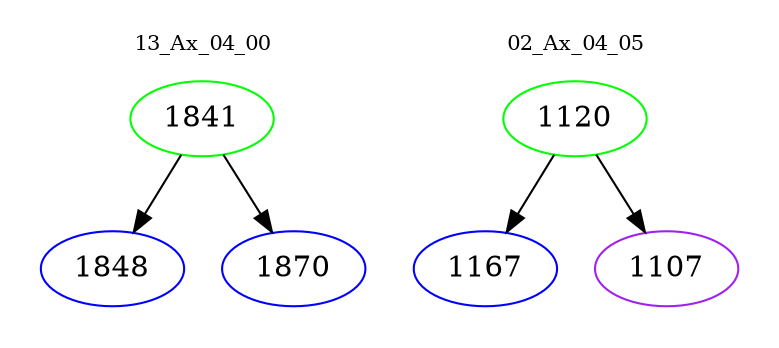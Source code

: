 digraph{
subgraph cluster_0 {
color = white
label = "13_Ax_04_00";
fontsize=10;
T0_1841 [label="1841", color="green"]
T0_1841 -> T0_1848 [color="black"]
T0_1848 [label="1848", color="blue"]
T0_1841 -> T0_1870 [color="black"]
T0_1870 [label="1870", color="blue"]
}
subgraph cluster_1 {
color = white
label = "02_Ax_04_05";
fontsize=10;
T1_1120 [label="1120", color="green"]
T1_1120 -> T1_1167 [color="black"]
T1_1167 [label="1167", color="blue"]
T1_1120 -> T1_1107 [color="black"]
T1_1107 [label="1107", color="purple"]
}
}
